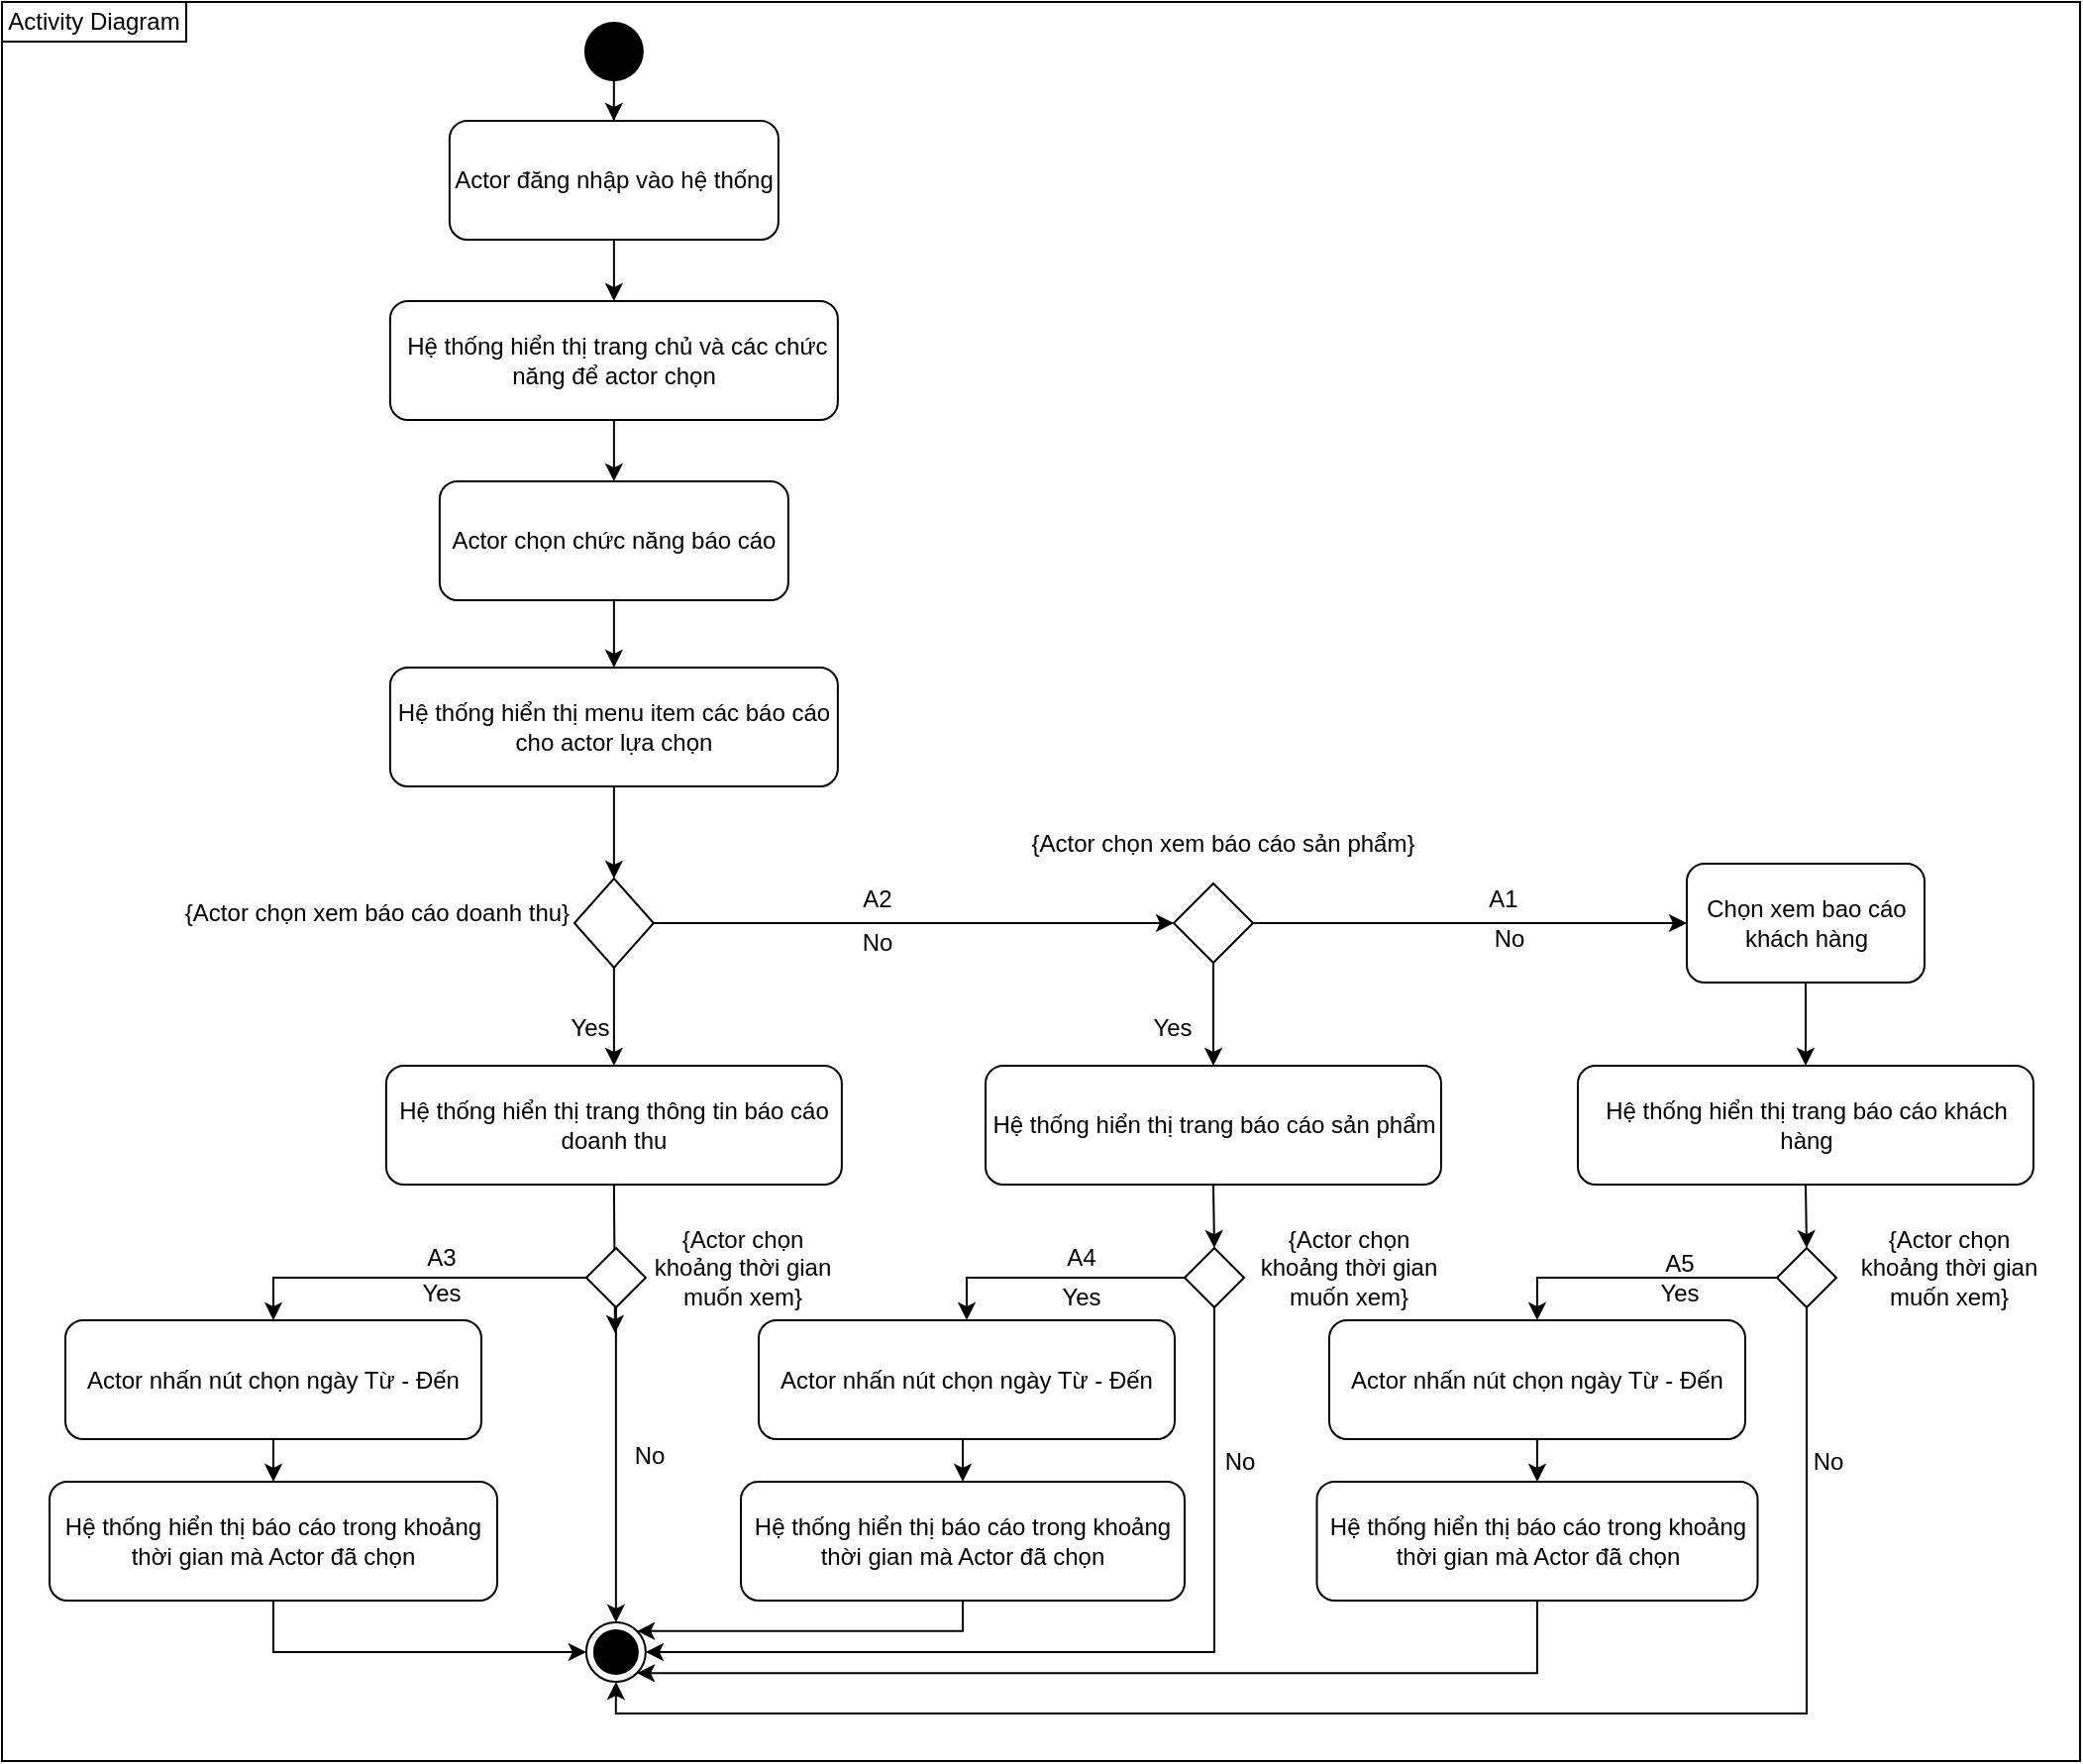 <mxfile version="13.10.8" type="device"><diagram id="3npgNtYk9-tO_A34j1JN" name="Page-1"><mxGraphModel dx="1826" dy="1269" grid="0" gridSize="10" guides="1" tooltips="1" connect="1" arrows="1" fold="1" page="0" pageScale="1" pageWidth="827" pageHeight="1169" math="0" shadow="0"><root><mxCell id="0"/><mxCell id="1" parent="0"/><mxCell id="J87AsRPqBUm9k4I5aX0h-2" value="" style="rounded=0;whiteSpace=wrap;html=1;fillColor=none;" parent="1" vertex="1"><mxGeometry x="108" y="-10" width="1049" height="888" as="geometry"/></mxCell><mxCell id="n-IjOk6uU8oo-CukFLjv-49" value="" style="edgeStyle=orthogonalEdgeStyle;rounded=0;orthogonalLoop=1;jettySize=auto;html=1;" parent="1" source="n-IjOk6uU8oo-CukFLjv-1" target="n-IjOk6uU8oo-CukFLjv-4" edge="1"><mxGeometry relative="1" as="geometry"/></mxCell><mxCell id="n-IjOk6uU8oo-CukFLjv-1" value="" style="ellipse;fillColor=#000000;strokeColor=none;" parent="1" vertex="1"><mxGeometry x="401.94" width="30" height="30" as="geometry"/></mxCell><mxCell id="n-IjOk6uU8oo-CukFLjv-2" value="" style="ellipse;html=1;shape=endState;fillColor=#000000;strokeColor=#000000;" parent="1" vertex="1"><mxGeometry x="402.94" y="808" width="30" height="30" as="geometry"/></mxCell><mxCell id="n-IjOk6uU8oo-CukFLjv-4" value="Actor đăng nhập vào hệ thống" style="rounded=1;whiteSpace=wrap;html=1;" parent="1" vertex="1"><mxGeometry x="333.94" y="50" width="166" height="60" as="geometry"/></mxCell><mxCell id="n-IjOk6uU8oo-CukFLjv-5" value="&amp;nbsp;Hệ thống hiển thị trang chủ và các chức năng để actor chọn" style="rounded=1;whiteSpace=wrap;html=1;" parent="1" vertex="1"><mxGeometry x="303.94" y="141" width="226" height="60" as="geometry"/></mxCell><mxCell id="n-IjOk6uU8oo-CukFLjv-6" value="Actor chọn chức năng báo cáo" style="rounded=1;whiteSpace=wrap;html=1;" parent="1" vertex="1"><mxGeometry x="328.94" y="232" width="176" height="60" as="geometry"/></mxCell><mxCell id="v3NeH9zh1jP4ZTIJ09-z-5" style="edgeStyle=orthogonalEdgeStyle;rounded=0;orthogonalLoop=1;jettySize=auto;html=1;entryX=0.5;entryY=0;entryDx=0;entryDy=0;" parent="1" source="n-IjOk6uU8oo-CukFLjv-7" target="n-IjOk6uU8oo-CukFLjv-11" edge="1"><mxGeometry relative="1" as="geometry"/></mxCell><mxCell id="n-IjOk6uU8oo-CukFLjv-7" value="Hệ thống hiển thị menu item các báo cáo cho actor lựa chọn" style="rounded=1;whiteSpace=wrap;html=1;" parent="1" vertex="1"><mxGeometry x="303.94" y="326" width="226" height="60" as="geometry"/></mxCell><mxCell id="9AfBiNVWVPHyyOORfz4n-14" value="" style="edgeStyle=orthogonalEdgeStyle;rounded=0;orthogonalLoop=1;jettySize=auto;html=1;" parent="1" source="n-IjOk6uU8oo-CukFLjv-11" target="n-IjOk6uU8oo-CukFLjv-12" edge="1"><mxGeometry relative="1" as="geometry"/></mxCell><mxCell id="9AfBiNVWVPHyyOORfz4n-19" style="edgeStyle=orthogonalEdgeStyle;rounded=0;orthogonalLoop=1;jettySize=auto;html=1;" parent="1" source="n-IjOk6uU8oo-CukFLjv-11" target="n-IjOk6uU8oo-CukFLjv-29" edge="1"><mxGeometry relative="1" as="geometry"/></mxCell><mxCell id="n-IjOk6uU8oo-CukFLjv-11" value="" style="rhombus;whiteSpace=wrap;html=1;" parent="1" vertex="1"><mxGeometry x="396.94" y="432.5" width="40" height="45" as="geometry"/></mxCell><mxCell id="n-IjOk6uU8oo-CukFLjv-20" style="edgeStyle=orthogonalEdgeStyle;rounded=0;orthogonalLoop=1;jettySize=auto;html=1;entryX=0.5;entryY=0;entryDx=0;entryDy=0;exitX=0.5;exitY=1;exitDx=0;exitDy=0;" parent="1" source="n-IjOk6uU8oo-CukFLjv-12" target="9AfBiNVWVPHyyOORfz4n-7" edge="1"><mxGeometry relative="1" as="geometry"/></mxCell><mxCell id="9AfBiNVWVPHyyOORfz4n-15" style="edgeStyle=orthogonalEdgeStyle;rounded=0;orthogonalLoop=1;jettySize=auto;html=1;exitX=1;exitY=0.5;exitDx=0;exitDy=0;entryX=0;entryY=0.5;entryDx=0;entryDy=0;" parent="1" source="n-IjOk6uU8oo-CukFLjv-12" target="n-IjOk6uU8oo-CukFLjv-15" edge="1"><mxGeometry relative="1" as="geometry"/></mxCell><mxCell id="n-IjOk6uU8oo-CukFLjv-12" value="" style="rhombus;whiteSpace=wrap;html=1;" parent="1" vertex="1"><mxGeometry x="699.5" y="435" width="40" height="40" as="geometry"/></mxCell><mxCell id="h2xzT9glVJsEb21tK4i--13" style="edgeStyle=orthogonalEdgeStyle;rounded=0;orthogonalLoop=1;jettySize=auto;html=1;exitX=0.5;exitY=1;exitDx=0;exitDy=0;" parent="1" source="n-IjOk6uU8oo-CukFLjv-15" target="h2xzT9glVJsEb21tK4i--12" edge="1"><mxGeometry relative="1" as="geometry"/></mxCell><mxCell id="n-IjOk6uU8oo-CukFLjv-15" value="Chọn xem bao cáo khách hàng" style="rounded=1;whiteSpace=wrap;html=1;" parent="1" vertex="1"><mxGeometry x="958.5" y="425" width="120" height="60" as="geometry"/></mxCell><mxCell id="n-IjOk6uU8oo-CukFLjv-22" value="" style="endArrow=classic;html=1;exitX=0.5;exitY=1;exitDx=0;exitDy=0;entryX=0.5;entryY=0;entryDx=0;entryDy=0;" parent="1" source="n-IjOk6uU8oo-CukFLjv-4" target="n-IjOk6uU8oo-CukFLjv-5" edge="1"><mxGeometry width="50" height="50" relative="1" as="geometry"><mxPoint x="403.94" y="520" as="sourcePoint"/><mxPoint x="453.94" y="470" as="targetPoint"/></mxGeometry></mxCell><mxCell id="n-IjOk6uU8oo-CukFLjv-23" value="" style="endArrow=classic;html=1;exitX=0.5;exitY=1;exitDx=0;exitDy=0;" parent="1" source="n-IjOk6uU8oo-CukFLjv-5" target="n-IjOk6uU8oo-CukFLjv-6" edge="1"><mxGeometry width="50" height="50" relative="1" as="geometry"><mxPoint x="13.94" y="380" as="sourcePoint"/><mxPoint x="63.94" y="330" as="targetPoint"/></mxGeometry></mxCell><mxCell id="n-IjOk6uU8oo-CukFLjv-24" value="" style="endArrow=classic;html=1;exitX=0.5;exitY=1;exitDx=0;exitDy=0;entryX=0.5;entryY=0;entryDx=0;entryDy=0;" parent="1" source="n-IjOk6uU8oo-CukFLjv-6" target="n-IjOk6uU8oo-CukFLjv-7" edge="1"><mxGeometry width="50" height="50" relative="1" as="geometry"><mxPoint x="83.94" y="470" as="sourcePoint"/><mxPoint x="133.94" y="420" as="targetPoint"/></mxGeometry></mxCell><mxCell id="n-IjOk6uU8oo-CukFLjv-29" value="Hệ thống hiển thị trang thông tin báo cáo doanh thu" style="rounded=1;whiteSpace=wrap;html=1;" parent="1" vertex="1"><mxGeometry x="301.94" y="527" width="230" height="60" as="geometry"/></mxCell><mxCell id="n-IjOk6uU8oo-CukFLjv-31" value="Actor nhấn nút chọn ngày Từ - Đến" style="rounded=1;whiteSpace=wrap;html=1;" parent="1" vertex="1"><mxGeometry x="140" y="655.5" width="210" height="60" as="geometry"/></mxCell><mxCell id="n-IjOk6uU8oo-CukFLjv-34" value="{Actor chọn xem báo cáo sản phẩm}" style="text;html=1;strokeColor=none;fillColor=none;align=center;verticalAlign=middle;whiteSpace=wrap;rounded=0;" parent="1" vertex="1"><mxGeometry x="619.5" y="405" width="209" height="20" as="geometry"/></mxCell><mxCell id="rU88nEAbXLIM4DRKvIhB-7" style="edgeStyle=orthogonalEdgeStyle;rounded=0;orthogonalLoop=1;jettySize=auto;html=1;exitX=0.5;exitY=1;exitDx=0;exitDy=0;entryX=0;entryY=0.5;entryDx=0;entryDy=0;" edge="1" parent="1" source="n-IjOk6uU8oo-CukFLjv-36" target="n-IjOk6uU8oo-CukFLjv-2"><mxGeometry relative="1" as="geometry"/></mxCell><mxCell id="n-IjOk6uU8oo-CukFLjv-36" value="Hệ thống hiển thị báo cáo trong khoảng thời gian mà Actor đã chọn" style="rounded=1;whiteSpace=wrap;html=1;" parent="1" vertex="1"><mxGeometry x="132" y="737" width="226" height="60" as="geometry"/></mxCell><mxCell id="n-IjOk6uU8oo-CukFLjv-39" value="" style="endArrow=classic;html=1;exitX=0.5;exitY=1;exitDx=0;exitDy=0;" parent="1" source="n-IjOk6uU8oo-CukFLjv-29" edge="1"><mxGeometry width="50" height="50" relative="1" as="geometry"><mxPoint x="164.44" y="828" as="sourcePoint"/><mxPoint x="417.5" y="662" as="targetPoint"/></mxGeometry></mxCell><mxCell id="n-IjOk6uU8oo-CukFLjv-40" value="" style="endArrow=classic;html=1;entryX=0.5;entryY=0;entryDx=0;entryDy=0;" parent="1" source="n-IjOk6uU8oo-CukFLjv-31" target="n-IjOk6uU8oo-CukFLjv-36" edge="1"><mxGeometry width="50" height="50" relative="1" as="geometry"><mxPoint x="-50" y="863.5" as="sourcePoint"/><mxPoint y="813.5" as="targetPoint"/></mxGeometry></mxCell><mxCell id="n-IjOk6uU8oo-CukFLjv-50" value="Yes" style="text;html=1;strokeColor=none;fillColor=none;align=center;verticalAlign=middle;whiteSpace=wrap;rounded=0;" parent="1" vertex="1"><mxGeometry x="384.5" y="498" width="40" height="20" as="geometry"/></mxCell><mxCell id="n-IjOk6uU8oo-CukFLjv-51" value="Yes" style="text;html=1;strokeColor=none;fillColor=none;align=center;verticalAlign=middle;whiteSpace=wrap;rounded=0;" parent="1" vertex="1"><mxGeometry x="678.5" y="503" width="40" height="10" as="geometry"/></mxCell><mxCell id="n-IjOk6uU8oo-CukFLjv-53" value="No" style="text;html=1;strokeColor=none;fillColor=none;align=center;verticalAlign=middle;whiteSpace=wrap;rounded=0;" parent="1" vertex="1"><mxGeometry x="530.44" y="455" width="40" height="20" as="geometry"/></mxCell><mxCell id="n-IjOk6uU8oo-CukFLjv-54" value="No" style="text;html=1;strokeColor=none;fillColor=none;align=center;verticalAlign=middle;whiteSpace=wrap;rounded=0;" parent="1" vertex="1"><mxGeometry x="848.5" y="452.5" width="40" height="20" as="geometry"/></mxCell><mxCell id="rU88nEAbXLIM4DRKvIhB-18" style="edgeStyle=orthogonalEdgeStyle;rounded=0;orthogonalLoop=1;jettySize=auto;html=1;exitX=0.5;exitY=1;exitDx=0;exitDy=0;entryX=0.5;entryY=0;entryDx=0;entryDy=0;" edge="1" parent="1" source="9AfBiNVWVPHyyOORfz4n-5" target="9AfBiNVWVPHyyOORfz4n-6"><mxGeometry relative="1" as="geometry"/></mxCell><mxCell id="9AfBiNVWVPHyyOORfz4n-5" value="Actor nhấn nút chọn ngày Từ - Đến" style="rounded=1;whiteSpace=wrap;html=1;" parent="1" vertex="1"><mxGeometry x="490" y="655.5" width="210" height="60" as="geometry"/></mxCell><mxCell id="rU88nEAbXLIM4DRKvIhB-21" style="edgeStyle=orthogonalEdgeStyle;rounded=0;orthogonalLoop=1;jettySize=auto;html=1;exitX=0.5;exitY=1;exitDx=0;exitDy=0;entryX=1;entryY=0;entryDx=0;entryDy=0;" edge="1" parent="1" source="9AfBiNVWVPHyyOORfz4n-6" target="n-IjOk6uU8oo-CukFLjv-2"><mxGeometry relative="1" as="geometry"><Array as="points"><mxPoint x="593" y="812"/></Array></mxGeometry></mxCell><mxCell id="9AfBiNVWVPHyyOORfz4n-6" value="Hệ thống hiển thị báo cáo trong khoảng thời gian mà Actor đã chọn" style="rounded=1;whiteSpace=wrap;html=1;" parent="1" vertex="1"><mxGeometry x="481" y="737" width="224" height="60" as="geometry"/></mxCell><mxCell id="rU88nEAbXLIM4DRKvIhB-15" style="edgeStyle=orthogonalEdgeStyle;rounded=0;orthogonalLoop=1;jettySize=auto;html=1;exitX=0.5;exitY=1;exitDx=0;exitDy=0;entryX=0.5;entryY=0;entryDx=0;entryDy=0;" edge="1" parent="1" source="9AfBiNVWVPHyyOORfz4n-7" target="rU88nEAbXLIM4DRKvIhB-14"><mxGeometry relative="1" as="geometry"/></mxCell><mxCell id="9AfBiNVWVPHyyOORfz4n-7" value="Hệ thống hiển thị trang báo cáo sản phẩm" style="rounded=1;whiteSpace=wrap;html=1;" parent="1" vertex="1"><mxGeometry x="604.5" y="527" width="230" height="60" as="geometry"/></mxCell><mxCell id="9AfBiNVWVPHyyOORfz4n-18" value="{Actor chọn xem báo cáo doanh thu}" style="text;html=1;strokeColor=none;fillColor=none;align=center;verticalAlign=middle;whiteSpace=wrap;rounded=0;" parent="1" vertex="1"><mxGeometry x="193.44" y="440" width="209" height="20" as="geometry"/></mxCell><mxCell id="h2xzT9glVJsEb21tK4i--7" style="edgeStyle=orthogonalEdgeStyle;rounded=0;orthogonalLoop=1;jettySize=auto;html=1;exitX=0.5;exitY=1;exitDx=0;exitDy=0;entryX=0.5;entryY=0;entryDx=0;entryDy=0;" parent="1" source="h2xzT9glVJsEb21tK4i--8" target="h2xzT9glVJsEb21tK4i--10" edge="1"><mxGeometry relative="1" as="geometry"/></mxCell><mxCell id="h2xzT9glVJsEb21tK4i--8" value="Actor nhấn nút chọn ngày Từ - Đến" style="rounded=1;whiteSpace=wrap;html=1;" parent="1" vertex="1"><mxGeometry x="778" y="655.5" width="210" height="60" as="geometry"/></mxCell><mxCell id="v3NeH9zh1jP4ZTIJ09-z-3" style="edgeStyle=orthogonalEdgeStyle;rounded=0;orthogonalLoop=1;jettySize=auto;html=1;entryX=1;entryY=1;entryDx=0;entryDy=0;exitX=0.5;exitY=1;exitDx=0;exitDy=0;" parent="1" source="h2xzT9glVJsEb21tK4i--10" target="n-IjOk6uU8oo-CukFLjv-2" edge="1"><mxGeometry relative="1" as="geometry"><mxPoint x="380" y="927" as="targetPoint"/><Array as="points"><mxPoint x="883" y="834"/></Array></mxGeometry></mxCell><mxCell id="h2xzT9glVJsEb21tK4i--10" value="Hệ thống hiển thị báo cáo trong khoảng thời gian mà Actor đã chọn" style="rounded=1;whiteSpace=wrap;html=1;" parent="1" vertex="1"><mxGeometry x="771.75" y="737" width="222.5" height="60" as="geometry"/></mxCell><mxCell id="rU88nEAbXLIM4DRKvIhB-27" style="edgeStyle=orthogonalEdgeStyle;rounded=0;orthogonalLoop=1;jettySize=auto;html=1;exitX=0.5;exitY=1;exitDx=0;exitDy=0;entryX=0.5;entryY=0;entryDx=0;entryDy=0;" edge="1" parent="1" source="h2xzT9glVJsEb21tK4i--12" target="rU88nEAbXLIM4DRKvIhB-26"><mxGeometry relative="1" as="geometry"/></mxCell><mxCell id="h2xzT9glVJsEb21tK4i--12" value="Hệ thống hiển thị trang báo cáo khách hàng" style="rounded=1;whiteSpace=wrap;html=1;" parent="1" vertex="1"><mxGeometry x="903.5" y="527" width="230" height="60" as="geometry"/></mxCell><mxCell id="J87AsRPqBUm9k4I5aX0h-3" value="Activity Diagram" style="rounded=0;whiteSpace=wrap;html=1;fillColor=none;" parent="1" vertex="1"><mxGeometry x="108" y="-10" width="93" height="20" as="geometry"/></mxCell><mxCell id="rU88nEAbXLIM4DRKvIhB-5" style="edgeStyle=orthogonalEdgeStyle;rounded=0;orthogonalLoop=1;jettySize=auto;html=1;exitX=0;exitY=0.5;exitDx=0;exitDy=0;entryX=0.5;entryY=0;entryDx=0;entryDy=0;" edge="1" parent="1" source="rU88nEAbXLIM4DRKvIhB-3" target="n-IjOk6uU8oo-CukFLjv-31"><mxGeometry relative="1" as="geometry"/></mxCell><mxCell id="rU88nEAbXLIM4DRKvIhB-6" style="edgeStyle=orthogonalEdgeStyle;rounded=0;orthogonalLoop=1;jettySize=auto;html=1;exitX=0.5;exitY=1;exitDx=0;exitDy=0;entryX=0.5;entryY=0;entryDx=0;entryDy=0;" edge="1" parent="1" source="rU88nEAbXLIM4DRKvIhB-3" target="n-IjOk6uU8oo-CukFLjv-2"><mxGeometry relative="1" as="geometry"/></mxCell><mxCell id="rU88nEAbXLIM4DRKvIhB-3" value="" style="rhombus;" vertex="1" parent="1"><mxGeometry x="402.94" y="619" width="30" height="30" as="geometry"/></mxCell><mxCell id="rU88nEAbXLIM4DRKvIhB-4" value="{Actor chọn khoảng thời gian muốn xem}" style="text;html=1;strokeColor=none;fillColor=none;align=center;verticalAlign=middle;whiteSpace=wrap;rounded=0;" vertex="1" parent="1"><mxGeometry x="430.94" y="619" width="102" height="20" as="geometry"/></mxCell><mxCell id="rU88nEAbXLIM4DRKvIhB-8" value="Yes" style="text;html=1;strokeColor=none;fillColor=none;align=center;verticalAlign=middle;whiteSpace=wrap;rounded=0;" vertex="1" parent="1"><mxGeometry x="310" y="632" width="40" height="20" as="geometry"/></mxCell><mxCell id="rU88nEAbXLIM4DRKvIhB-9" value="No" style="text;html=1;strokeColor=none;fillColor=none;align=center;verticalAlign=middle;whiteSpace=wrap;rounded=0;" vertex="1" parent="1"><mxGeometry x="415" y="714" width="40" height="20" as="geometry"/></mxCell><mxCell id="rU88nEAbXLIM4DRKvIhB-11" value="A2" style="text;html=1;strokeColor=none;fillColor=none;align=center;verticalAlign=middle;whiteSpace=wrap;rounded=0;" vertex="1" parent="1"><mxGeometry x="530.44" y="432.5" width="40" height="20" as="geometry"/></mxCell><mxCell id="rU88nEAbXLIM4DRKvIhB-12" value="A1" style="text;html=1;strokeColor=none;fillColor=none;align=center;verticalAlign=middle;whiteSpace=wrap;rounded=0;" vertex="1" parent="1"><mxGeometry x="845.5" y="432.5" width="40" height="20" as="geometry"/></mxCell><mxCell id="rU88nEAbXLIM4DRKvIhB-13" value="A3" style="text;html=1;strokeColor=none;fillColor=none;align=center;verticalAlign=middle;whiteSpace=wrap;rounded=0;" vertex="1" parent="1"><mxGeometry x="310" y="614" width="40" height="20" as="geometry"/></mxCell><mxCell id="rU88nEAbXLIM4DRKvIhB-19" style="edgeStyle=orthogonalEdgeStyle;rounded=0;orthogonalLoop=1;jettySize=auto;html=1;exitX=0.5;exitY=1;exitDx=0;exitDy=0;entryX=1;entryY=0.5;entryDx=0;entryDy=0;" edge="1" parent="1" source="rU88nEAbXLIM4DRKvIhB-14" target="n-IjOk6uU8oo-CukFLjv-2"><mxGeometry relative="1" as="geometry"><Array as="points"><mxPoint x="720" y="823"/></Array></mxGeometry></mxCell><mxCell id="rU88nEAbXLIM4DRKvIhB-20" style="edgeStyle=orthogonalEdgeStyle;rounded=0;orthogonalLoop=1;jettySize=auto;html=1;exitX=0;exitY=0.5;exitDx=0;exitDy=0;entryX=0.5;entryY=0;entryDx=0;entryDy=0;" edge="1" parent="1" source="rU88nEAbXLIM4DRKvIhB-14" target="9AfBiNVWVPHyyOORfz4n-5"><mxGeometry relative="1" as="geometry"/></mxCell><mxCell id="rU88nEAbXLIM4DRKvIhB-14" value="" style="rhombus;" vertex="1" parent="1"><mxGeometry x="705" y="619" width="30" height="30" as="geometry"/></mxCell><mxCell id="rU88nEAbXLIM4DRKvIhB-16" value="{Actor chọn khoảng thời gian muốn xem}" style="text;html=1;strokeColor=none;fillColor=none;align=center;verticalAlign=middle;whiteSpace=wrap;rounded=0;" vertex="1" parent="1"><mxGeometry x="737" y="619" width="102" height="20" as="geometry"/></mxCell><mxCell id="rU88nEAbXLIM4DRKvIhB-22" value="A4" style="text;html=1;strokeColor=none;fillColor=none;align=center;verticalAlign=middle;whiteSpace=wrap;rounded=0;" vertex="1" parent="1"><mxGeometry x="633" y="614" width="40" height="20" as="geometry"/></mxCell><mxCell id="rU88nEAbXLIM4DRKvIhB-24" value="Yes" style="text;html=1;strokeColor=none;fillColor=none;align=center;verticalAlign=middle;whiteSpace=wrap;rounded=0;" vertex="1" parent="1"><mxGeometry x="633" y="634" width="40" height="20" as="geometry"/></mxCell><mxCell id="rU88nEAbXLIM4DRKvIhB-25" value="No" style="text;html=1;strokeColor=none;fillColor=none;align=center;verticalAlign=middle;whiteSpace=wrap;rounded=0;" vertex="1" parent="1"><mxGeometry x="713" y="717" width="40" height="20" as="geometry"/></mxCell><mxCell id="rU88nEAbXLIM4DRKvIhB-28" style="edgeStyle=orthogonalEdgeStyle;rounded=0;orthogonalLoop=1;jettySize=auto;html=1;exitX=0;exitY=0.5;exitDx=0;exitDy=0;entryX=0.5;entryY=0;entryDx=0;entryDy=0;" edge="1" parent="1" source="rU88nEAbXLIM4DRKvIhB-26" target="h2xzT9glVJsEb21tK4i--8"><mxGeometry relative="1" as="geometry"/></mxCell><mxCell id="rU88nEAbXLIM4DRKvIhB-31" style="edgeStyle=orthogonalEdgeStyle;rounded=0;orthogonalLoop=1;jettySize=auto;html=1;exitX=0.5;exitY=1;exitDx=0;exitDy=0;entryX=0.5;entryY=1;entryDx=0;entryDy=0;" edge="1" parent="1" source="rU88nEAbXLIM4DRKvIhB-26" target="n-IjOk6uU8oo-CukFLjv-2"><mxGeometry relative="1" as="geometry"><Array as="points"><mxPoint x="1019" y="854"/><mxPoint x="418" y="854"/></Array></mxGeometry></mxCell><mxCell id="rU88nEAbXLIM4DRKvIhB-26" value="" style="rhombus;" vertex="1" parent="1"><mxGeometry x="1004" y="619" width="30" height="30" as="geometry"/></mxCell><mxCell id="rU88nEAbXLIM4DRKvIhB-29" value="A5" style="text;html=1;strokeColor=none;fillColor=none;align=center;verticalAlign=middle;whiteSpace=wrap;rounded=0;" vertex="1" parent="1"><mxGeometry x="935" y="617" width="40" height="20" as="geometry"/></mxCell><mxCell id="rU88nEAbXLIM4DRKvIhB-30" value="Yes" style="text;html=1;strokeColor=none;fillColor=none;align=center;verticalAlign=middle;whiteSpace=wrap;rounded=0;" vertex="1" parent="1"><mxGeometry x="935" y="632" width="40" height="20" as="geometry"/></mxCell><mxCell id="rU88nEAbXLIM4DRKvIhB-32" value="No" style="text;html=1;strokeColor=none;fillColor=none;align=center;verticalAlign=middle;whiteSpace=wrap;rounded=0;" vertex="1" parent="1"><mxGeometry x="1010" y="717" width="40" height="20" as="geometry"/></mxCell><mxCell id="rU88nEAbXLIM4DRKvIhB-35" value="{Actor chọn khoảng thời gian muốn xem}" style="text;html=1;strokeColor=none;fillColor=none;align=center;verticalAlign=middle;whiteSpace=wrap;rounded=0;" vertex="1" parent="1"><mxGeometry x="1040" y="619" width="102" height="20" as="geometry"/></mxCell></root></mxGraphModel></diagram></mxfile>